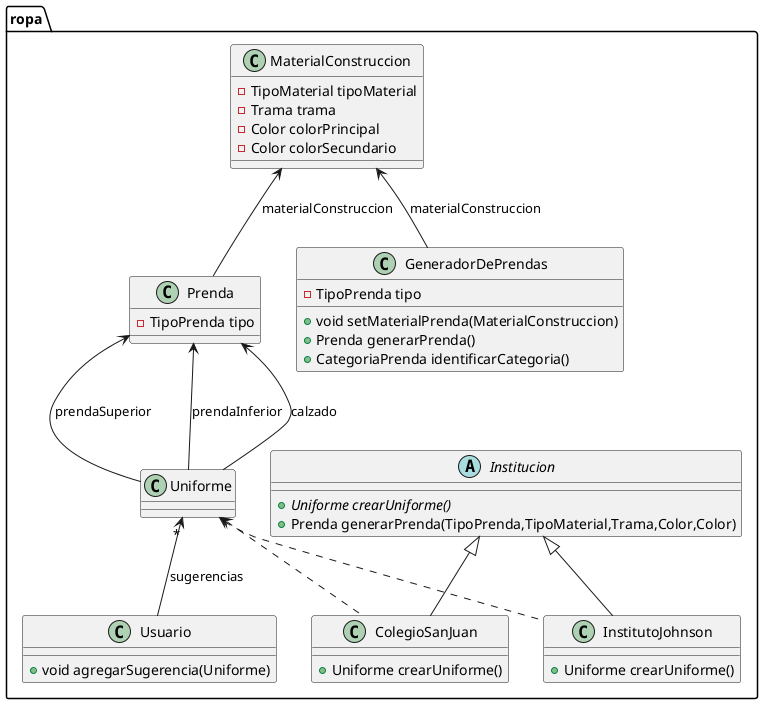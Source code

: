 @startuml
class ropa.Uniforme {
}
class ropa.Usuario {
+ void agregarSugerencia(Uniforme)
}
abstract class ropa.Institucion {
+ {abstract}Uniforme crearUniforme()
+ Prenda generarPrenda(TipoPrenda,TipoMaterial,Trama,Color,Color)
}
class ropa.ColegioSanJuan {
+ Uniforme crearUniforme()
}
class ropa.InstitutoJohnson {
+ Uniforme crearUniforme()
}
class ropa.Prenda {
- TipoPrenda tipo
}
class ropa.GeneradorDePrendas {
- TipoPrenda tipo
+ void setMaterialPrenda(MaterialConstruccion)
+ Prenda generarPrenda()
+ CategoriaPrenda identificarCategoria()
}
class ropa.MaterialConstruccion {
- TipoMaterial tipoMaterial
- Trama trama
- Color colorPrincipal
- Color colorSecundario
}

ropa.Institucion <|-- ropa.InstitutoJohnson
ropa.Institucion <|-- ropa.ColegioSanJuan
ropa.Prenda <-- ropa.Uniforme: prendaSuperior
ropa.Prenda <-- ropa.Uniforme: prendaInferior
ropa.Prenda <-- ropa.Uniforme: calzado
ropa.Uniforme "*" <-- ropa.Usuario: sugerencias
ropa.Uniforme <.. ropa.ColegioSanJuan
ropa.Uniforme <.. ropa.InstitutoJohnson
ropa.MaterialConstruccion <-- ropa.Prenda: materialConstruccion
ropa.MaterialConstruccion <-- ropa.GeneradorDePrendas: materialConstruccion

@enduml